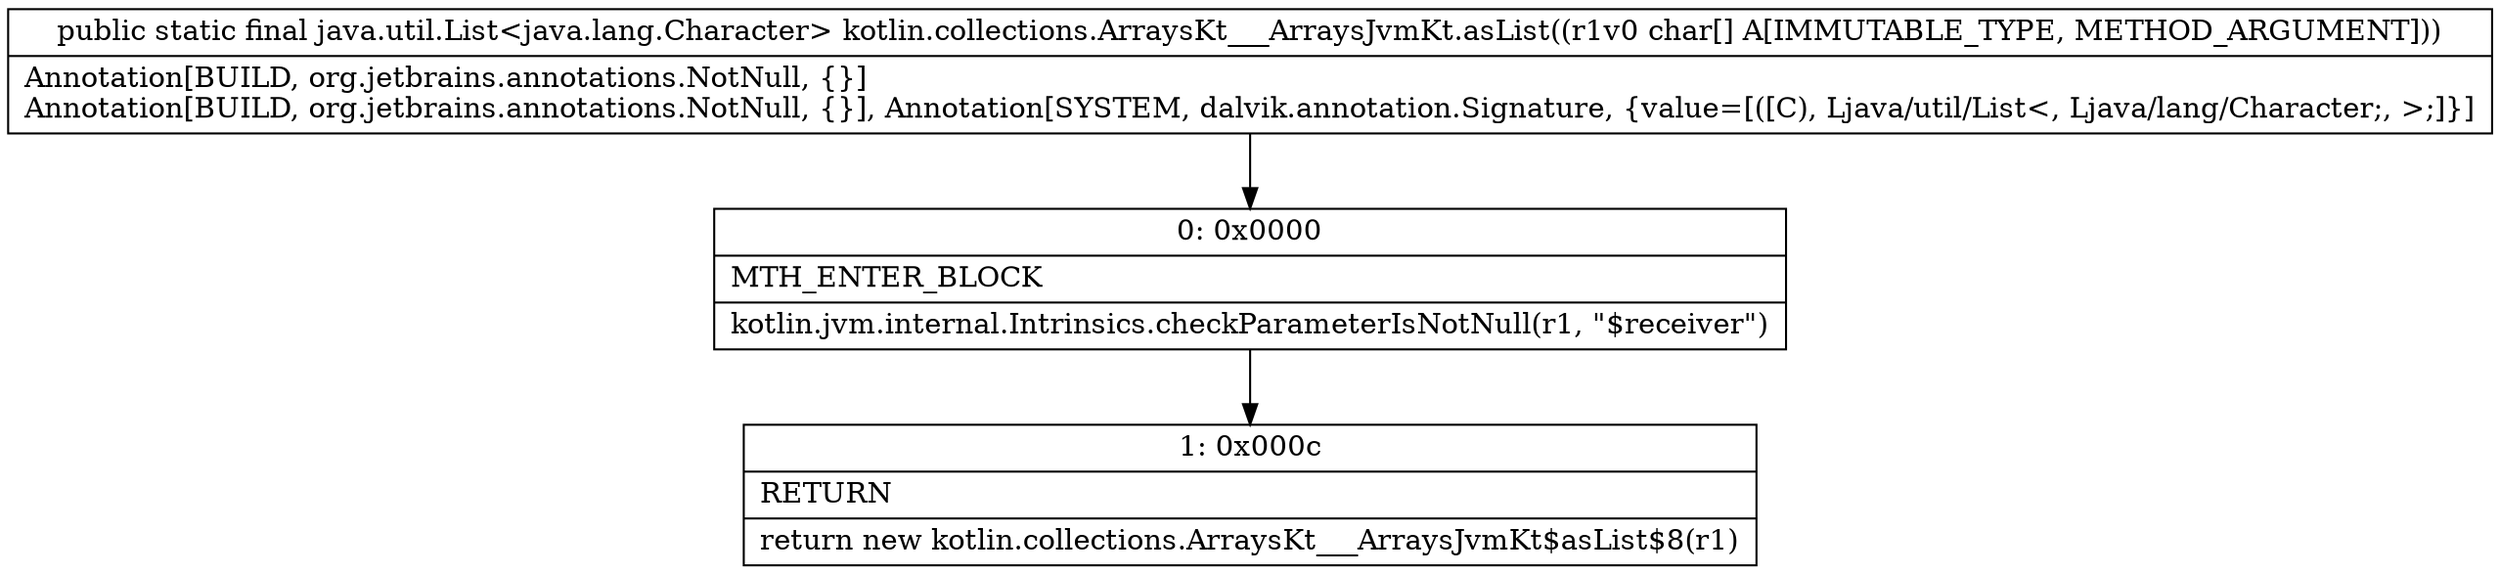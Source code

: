 digraph "CFG forkotlin.collections.ArraysKt___ArraysJvmKt.asList([C)Ljava\/util\/List;" {
Node_0 [shape=record,label="{0\:\ 0x0000|MTH_ENTER_BLOCK\l|kotlin.jvm.internal.Intrinsics.checkParameterIsNotNull(r1, \"$receiver\")\l}"];
Node_1 [shape=record,label="{1\:\ 0x000c|RETURN\l|return new kotlin.collections.ArraysKt___ArraysJvmKt$asList$8(r1)\l}"];
MethodNode[shape=record,label="{public static final java.util.List\<java.lang.Character\> kotlin.collections.ArraysKt___ArraysJvmKt.asList((r1v0 char[] A[IMMUTABLE_TYPE, METHOD_ARGUMENT]))  | Annotation[BUILD, org.jetbrains.annotations.NotNull, \{\}]\lAnnotation[BUILD, org.jetbrains.annotations.NotNull, \{\}], Annotation[SYSTEM, dalvik.annotation.Signature, \{value=[([C), Ljava\/util\/List\<, Ljava\/lang\/Character;, \>;]\}]\l}"];
MethodNode -> Node_0;
Node_0 -> Node_1;
}

